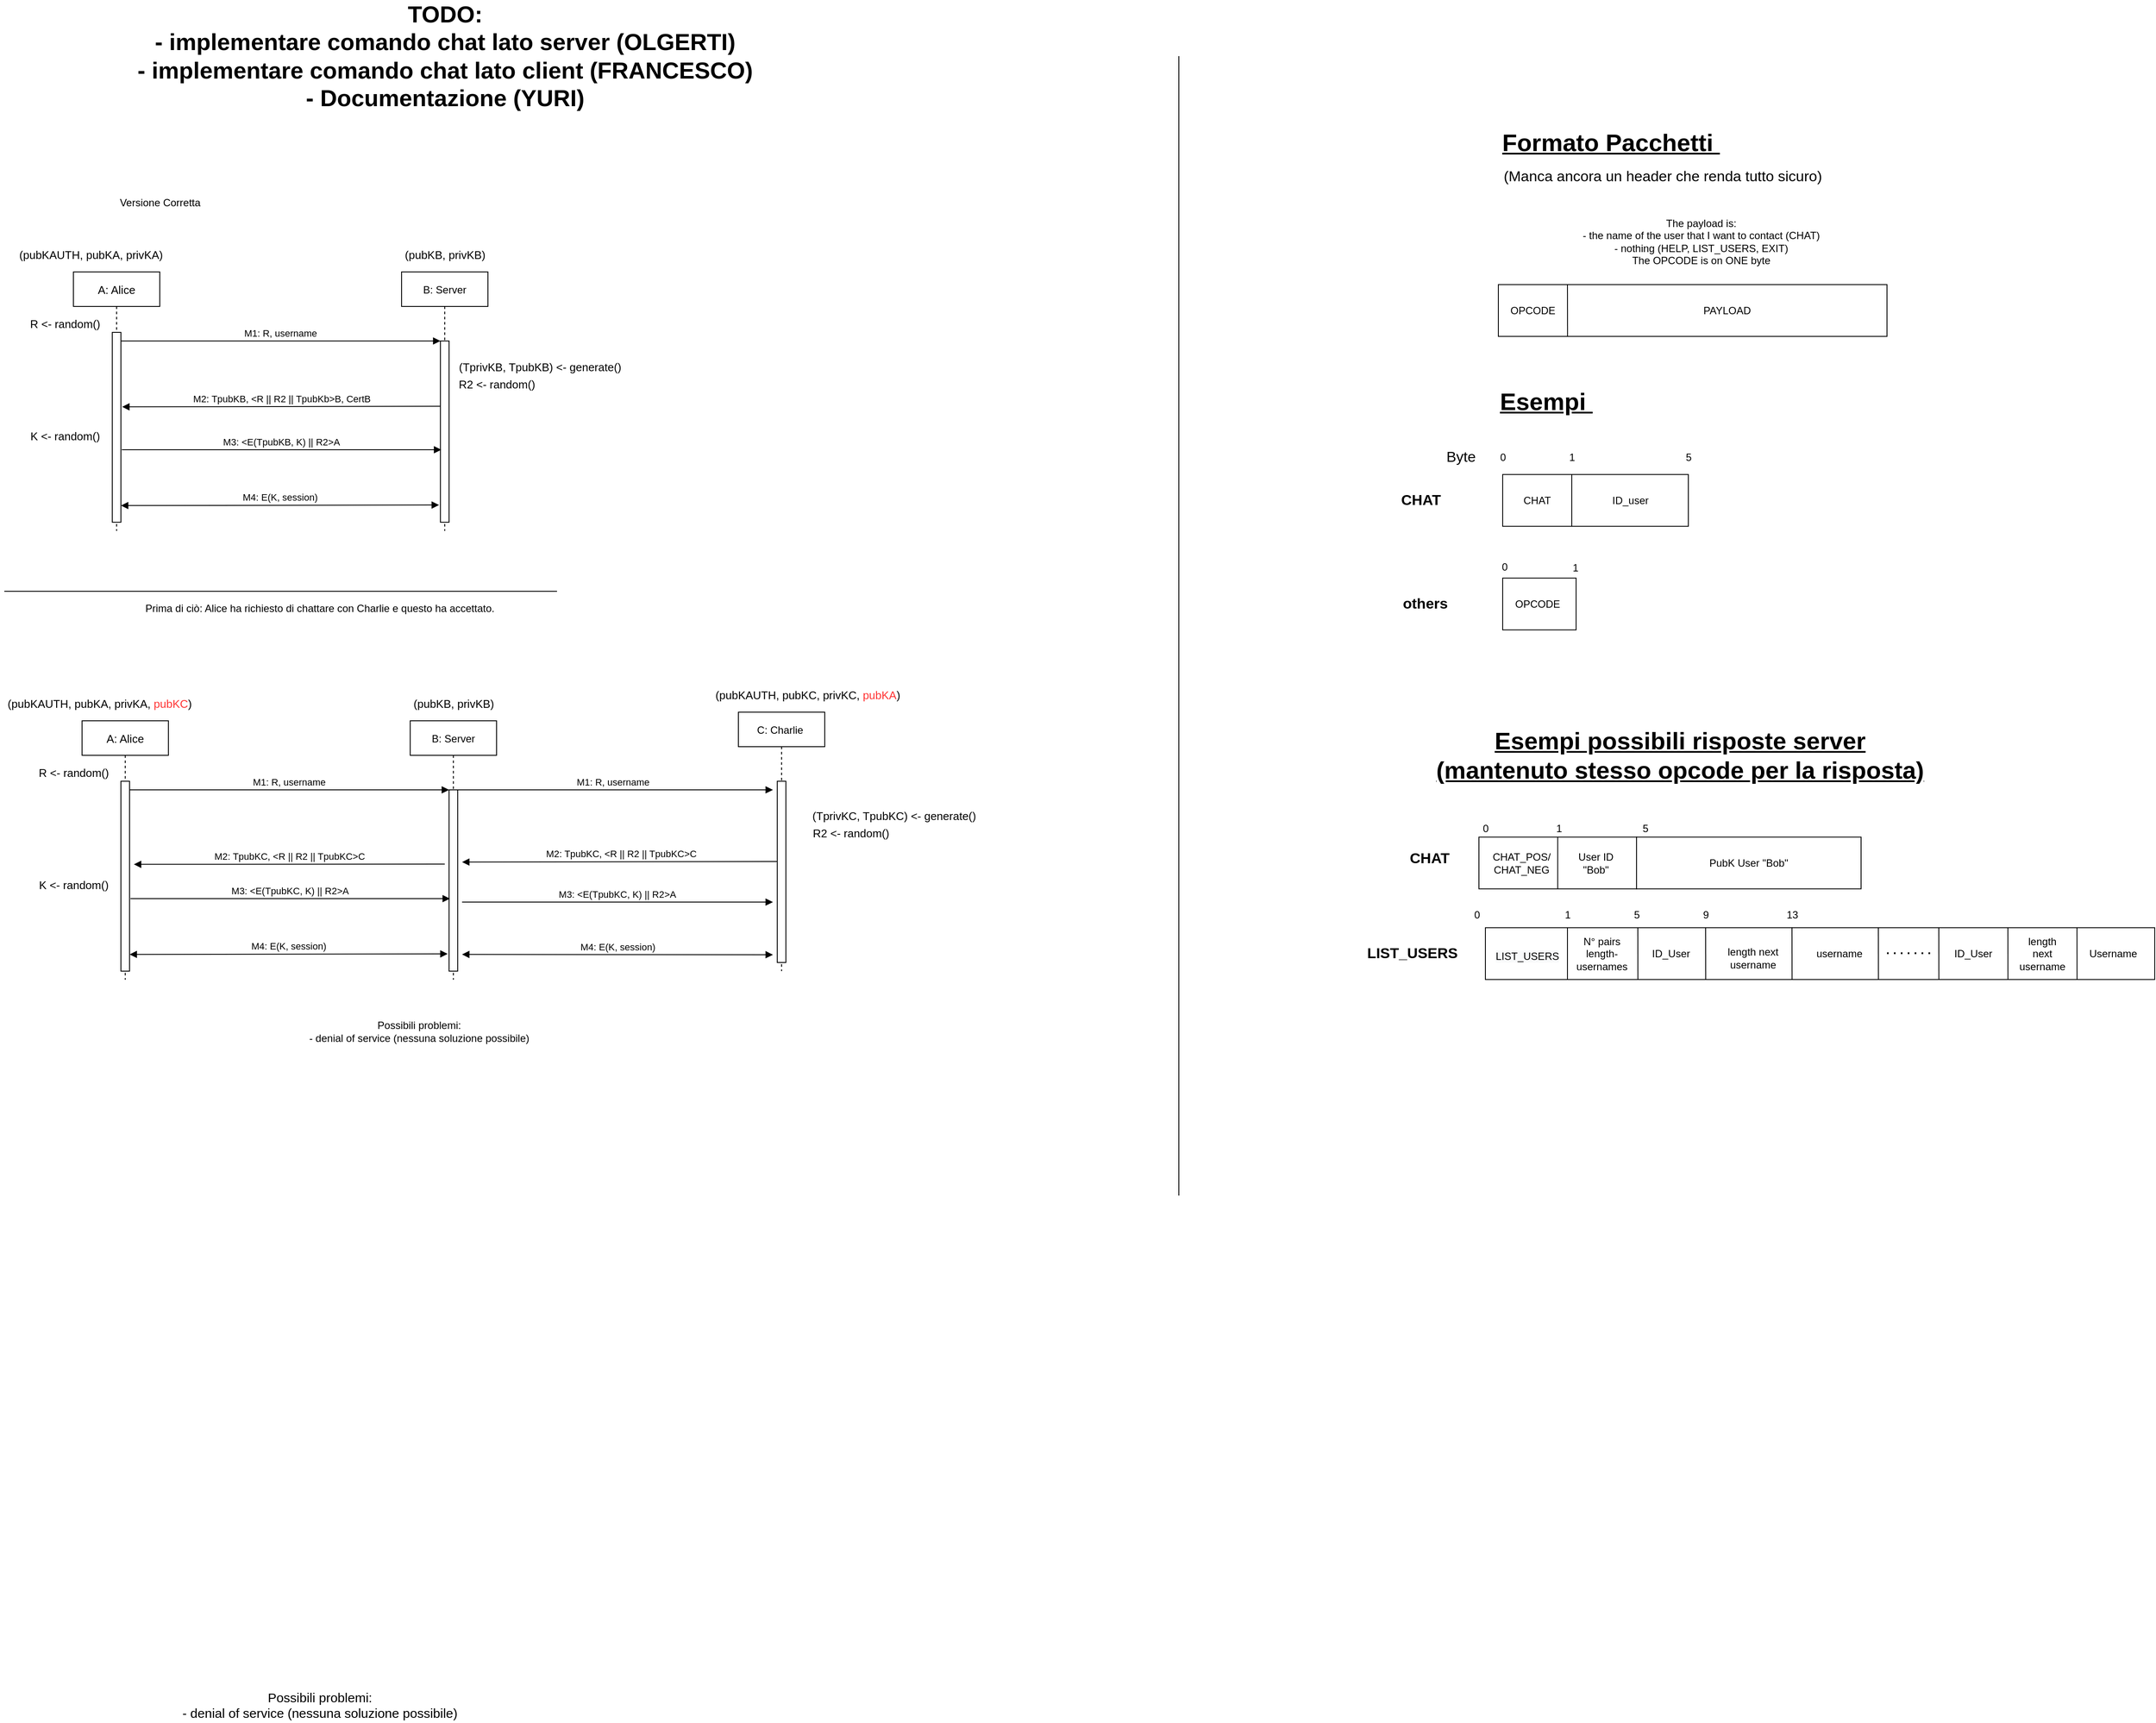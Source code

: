 <mxfile version="14.5.1" type="device" pages="2"><diagram id="kgpKYQtTHZ0yAKxKKP6v" name="Page-1"><mxGraphModel dx="782" dy="796" grid="1" gridSize="10" guides="1" tooltips="1" connect="1" arrows="1" fold="1" page="1" pageScale="1" pageWidth="850" pageHeight="1100" math="0" shadow="0"><root><mxCell id="0"/><mxCell id="1" parent="0"/><mxCell id="logFHR4Tq8mK9j3clw_R-1" value="A: Alice" style="shape=umlLifeline;perimeter=lifelinePerimeter;container=1;collapsible=0;recursiveResize=0;rounded=0;shadow=0;strokeWidth=1;fontSize=13;" parent="1" vertex="1"><mxGeometry x="110" y="350" width="100" height="300" as="geometry"/></mxCell><mxCell id="logFHR4Tq8mK9j3clw_R-2" value="" style="points=[];perimeter=orthogonalPerimeter;rounded=0;shadow=0;strokeWidth=1;" parent="logFHR4Tq8mK9j3clw_R-1" vertex="1"><mxGeometry x="45" y="70" width="10" height="220" as="geometry"/></mxCell><mxCell id="logFHR4Tq8mK9j3clw_R-3" value="B: Server" style="shape=umlLifeline;perimeter=lifelinePerimeter;container=1;collapsible=0;recursiveResize=0;rounded=0;shadow=0;strokeWidth=1;" parent="1" vertex="1"><mxGeometry x="490" y="350" width="100" height="300" as="geometry"/></mxCell><mxCell id="logFHR4Tq8mK9j3clw_R-4" value="" style="points=[];perimeter=orthogonalPerimeter;rounded=0;shadow=0;strokeWidth=1;" parent="logFHR4Tq8mK9j3clw_R-3" vertex="1"><mxGeometry x="45" y="80" width="10" height="210" as="geometry"/></mxCell><mxCell id="logFHR4Tq8mK9j3clw_R-5" value="M1: R, username" style="verticalAlign=bottom;endArrow=block;entryX=0;entryY=0;shadow=0;strokeWidth=1;" parent="1" source="logFHR4Tq8mK9j3clw_R-2" target="logFHR4Tq8mK9j3clw_R-4" edge="1"><mxGeometry relative="1" as="geometry"><mxPoint x="265" y="430" as="sourcePoint"/></mxGeometry></mxCell><mxCell id="logFHR4Tq8mK9j3clw_R-6" value="M2: TpubKB, &amp;lt;R || R2 || TpubKb&amp;gt;B, CertB" style="html=1;verticalAlign=bottom;endArrow=block;entryX=1.144;entryY=0.224;entryDx=0;entryDy=0;entryPerimeter=0;exitX=-0.022;exitY=0.184;exitDx=0;exitDy=0;exitPerimeter=0;" parent="1" edge="1"><mxGeometry width="80" relative="1" as="geometry"><mxPoint x="534.78" y="505.64" as="sourcePoint"/><mxPoint x="166.44" y="506.28" as="targetPoint"/></mxGeometry></mxCell><mxCell id="logFHR4Tq8mK9j3clw_R-7" value="(pubKAUTH, pubKA, privKA)" style="text;html=1;align=center;verticalAlign=middle;resizable=0;points=[];autosize=1;fontSize=13;" parent="1" vertex="1"><mxGeometry x="40" y="320" width="180" height="20" as="geometry"/></mxCell><mxCell id="logFHR4Tq8mK9j3clw_R-8" value="(pubKB, privKB)" style="text;html=1;align=center;verticalAlign=middle;resizable=0;points=[];autosize=1;fontSize=13;" parent="1" vertex="1"><mxGeometry x="485" y="320" width="110" height="20" as="geometry"/></mxCell><mxCell id="logFHR4Tq8mK9j3clw_R-9" value="M3: &lt;E(TpubKB, K) || R2&gt;A" style="verticalAlign=bottom;endArrow=block;entryX=0;entryY=0;shadow=0;strokeWidth=1;" parent="1" edge="1"><mxGeometry relative="1" as="geometry"><mxPoint x="166" y="556.0" as="sourcePoint"/><mxPoint x="536" y="556.0" as="targetPoint"/></mxGeometry></mxCell><mxCell id="logFHR4Tq8mK9j3clw_R-10" value="M4: E(K, session)" style="html=1;verticalAlign=bottom;endArrow=block;entryX=1.144;entryY=0.224;entryDx=0;entryDy=0;entryPerimeter=0;exitX=-0.022;exitY=0.184;exitDx=0;exitDy=0;exitPerimeter=0;startArrow=block;startFill=1;" parent="1" edge="1"><mxGeometry width="80" relative="1" as="geometry"><mxPoint x="533.34" y="620.0" as="sourcePoint"/><mxPoint x="165" y="620.64" as="targetPoint"/></mxGeometry></mxCell><mxCell id="logFHR4Tq8mK9j3clw_R-11" value="R &amp;lt;- random()" style="text;html=1;align=center;verticalAlign=middle;resizable=0;points=[];autosize=1;fontSize=13;" parent="1" vertex="1"><mxGeometry x="50" y="400" width="100" height="20" as="geometry"/></mxCell><mxCell id="logFHR4Tq8mK9j3clw_R-12" value="R2 &amp;lt;- random()" style="text;html=1;align=center;verticalAlign=middle;resizable=0;points=[];autosize=1;fontSize=13;" parent="1" vertex="1"><mxGeometry x="550" y="470" width="100" height="20" as="geometry"/></mxCell><mxCell id="logFHR4Tq8mK9j3clw_R-13" value="K &amp;lt;- random()" style="text;html=1;align=center;verticalAlign=middle;resizable=0;points=[];autosize=1;fontSize=13;" parent="1" vertex="1"><mxGeometry x="50" y="530" width="100" height="20" as="geometry"/></mxCell><mxCell id="logFHR4Tq8mK9j3clw_R-15" value="(TprivKB, TpubKB) &amp;lt;- generate()" style="text;html=1;align=center;verticalAlign=middle;resizable=0;points=[];autosize=1;fontSize=13;" parent="1" vertex="1"><mxGeometry x="550" y="450" width="200" height="20" as="geometry"/></mxCell><mxCell id="logFHR4Tq8mK9j3clw_R-16" value="Versione Corretta" style="text;html=1;align=center;verticalAlign=middle;resizable=0;points=[];autosize=1;" parent="1" vertex="1"><mxGeometry x="155" y="260" width="110" height="20" as="geometry"/></mxCell><mxCell id="obQUkTwOszrsnYsp9mTK-1" value="A: Alice" style="shape=umlLifeline;perimeter=lifelinePerimeter;container=1;collapsible=0;recursiveResize=0;rounded=0;shadow=0;strokeWidth=1;fontSize=13;" parent="1" vertex="1"><mxGeometry x="120" y="870" width="100" height="300" as="geometry"/></mxCell><mxCell id="obQUkTwOszrsnYsp9mTK-2" value="" style="points=[];perimeter=orthogonalPerimeter;rounded=0;shadow=0;strokeWidth=1;" parent="obQUkTwOszrsnYsp9mTK-1" vertex="1"><mxGeometry x="45" y="70" width="10" height="220" as="geometry"/></mxCell><mxCell id="obQUkTwOszrsnYsp9mTK-3" value="B: Server" style="shape=umlLifeline;perimeter=lifelinePerimeter;container=1;collapsible=0;recursiveResize=0;rounded=0;shadow=0;strokeWidth=1;" parent="1" vertex="1"><mxGeometry x="500" y="870" width="100" height="300" as="geometry"/></mxCell><mxCell id="obQUkTwOszrsnYsp9mTK-4" value="" style="points=[];perimeter=orthogonalPerimeter;rounded=0;shadow=0;strokeWidth=1;" parent="obQUkTwOszrsnYsp9mTK-3" vertex="1"><mxGeometry x="45" y="80" width="10" height="210" as="geometry"/></mxCell><mxCell id="obQUkTwOszrsnYsp9mTK-5" value="M1: R, username" style="verticalAlign=bottom;endArrow=block;entryX=0;entryY=0;shadow=0;strokeWidth=1;" parent="1" source="obQUkTwOszrsnYsp9mTK-2" target="obQUkTwOszrsnYsp9mTK-4" edge="1"><mxGeometry relative="1" as="geometry"><mxPoint x="275" y="950" as="sourcePoint"/></mxGeometry></mxCell><mxCell id="obQUkTwOszrsnYsp9mTK-6" value="M2: TpubKC, &amp;lt;R || R2 || TpubKC&amp;gt;C" style="html=1;verticalAlign=bottom;endArrow=block;entryX=1.144;entryY=0.224;entryDx=0;entryDy=0;entryPerimeter=0;exitX=-0.022;exitY=0.184;exitDx=0;exitDy=0;exitPerimeter=0;" parent="1" edge="1"><mxGeometry width="80" relative="1" as="geometry"><mxPoint x="928.34" y="1033.0" as="sourcePoint"/><mxPoint x="560" y="1033.64" as="targetPoint"/></mxGeometry></mxCell><mxCell id="obQUkTwOszrsnYsp9mTK-7" value="(pubKAUTH, pubKA, privKA, &lt;font color=&quot;#ff3333&quot;&gt;pubKC&lt;/font&gt;)" style="text;html=1;align=center;verticalAlign=middle;resizable=0;points=[];autosize=1;fontSize=13;" parent="1" vertex="1"><mxGeometry x="25" y="840" width="230" height="20" as="geometry"/></mxCell><mxCell id="obQUkTwOszrsnYsp9mTK-8" value="(pubKB, privKB)" style="text;html=1;align=center;verticalAlign=middle;resizable=0;points=[];autosize=1;fontSize=13;" parent="1" vertex="1"><mxGeometry x="495" y="840" width="110" height="20" as="geometry"/></mxCell><mxCell id="obQUkTwOszrsnYsp9mTK-9" value="M3: &lt;E(TpubKC, K) || R2&gt;A" style="verticalAlign=bottom;endArrow=block;entryX=0;entryY=0;shadow=0;strokeWidth=1;" parent="1" edge="1"><mxGeometry relative="1" as="geometry"><mxPoint x="176" y="1076.0" as="sourcePoint"/><mxPoint x="546" y="1076.0" as="targetPoint"/></mxGeometry></mxCell><mxCell id="obQUkTwOszrsnYsp9mTK-10" value="M4: E(K, session)" style="html=1;verticalAlign=bottom;endArrow=block;entryX=1.144;entryY=0.224;entryDx=0;entryDy=0;entryPerimeter=0;exitX=-0.022;exitY=0.184;exitDx=0;exitDy=0;exitPerimeter=0;startArrow=block;startFill=1;" parent="1" edge="1"><mxGeometry width="80" relative="1" as="geometry"><mxPoint x="543.34" y="1140" as="sourcePoint"/><mxPoint x="175" y="1140.64" as="targetPoint"/></mxGeometry></mxCell><mxCell id="obQUkTwOszrsnYsp9mTK-11" value="R &amp;lt;- random()" style="text;html=1;align=center;verticalAlign=middle;resizable=0;points=[];autosize=1;fontSize=13;" parent="1" vertex="1"><mxGeometry x="60" y="920" width="100" height="20" as="geometry"/></mxCell><mxCell id="obQUkTwOszrsnYsp9mTK-12" value="R2 &amp;lt;- random()" style="text;html=1;align=center;verticalAlign=middle;resizable=0;points=[];autosize=1;fontSize=13;" parent="1" vertex="1"><mxGeometry x="960" y="990" width="100" height="20" as="geometry"/></mxCell><mxCell id="obQUkTwOszrsnYsp9mTK-13" value="K &amp;lt;- random()" style="text;html=1;align=center;verticalAlign=middle;resizable=0;points=[];autosize=1;fontSize=13;" parent="1" vertex="1"><mxGeometry x="60" y="1050" width="100" height="20" as="geometry"/></mxCell><mxCell id="obQUkTwOszrsnYsp9mTK-14" value="(TprivKC, TpubKC) &amp;lt;- generate()" style="text;html=1;align=center;verticalAlign=middle;resizable=0;points=[];autosize=1;fontSize=13;" parent="1" vertex="1"><mxGeometry x="960" y="970" width="200" height="20" as="geometry"/></mxCell><mxCell id="obQUkTwOszrsnYsp9mTK-15" value="" style="endArrow=none;html=1;" parent="1" edge="1"><mxGeometry width="50" height="50" relative="1" as="geometry"><mxPoint x="30" y="720" as="sourcePoint"/><mxPoint x="670" y="720" as="targetPoint"/></mxGeometry></mxCell><mxCell id="obQUkTwOszrsnYsp9mTK-16" value="C: Charlie " style="shape=umlLifeline;perimeter=lifelinePerimeter;container=1;collapsible=0;recursiveResize=0;rounded=0;shadow=0;strokeWidth=1;" parent="1" vertex="1"><mxGeometry x="880" y="860" width="100" height="300" as="geometry"/></mxCell><mxCell id="obQUkTwOszrsnYsp9mTK-17" value="" style="points=[];perimeter=orthogonalPerimeter;rounded=0;shadow=0;strokeWidth=1;" parent="obQUkTwOszrsnYsp9mTK-16" vertex="1"><mxGeometry x="45" y="80" width="10" height="210" as="geometry"/></mxCell><mxCell id="obQUkTwOszrsnYsp9mTK-18" value="(pubKAUTH, pubKC, privKC, &lt;font color=&quot;#ff3333&quot;&gt;pubKA&lt;/font&gt;)" style="text;html=1;align=center;verticalAlign=middle;resizable=0;points=[];autosize=1;fontSize=13;" parent="1" vertex="1"><mxGeometry x="845" y="830" width="230" height="20" as="geometry"/></mxCell><mxCell id="obQUkTwOszrsnYsp9mTK-19" value="M1: R, username" style="verticalAlign=bottom;endArrow=block;entryX=0;entryY=0;shadow=0;strokeWidth=1;" parent="1" edge="1"><mxGeometry relative="1" as="geometry"><mxPoint x="550" y="950.0" as="sourcePoint"/><mxPoint x="920" y="950.0" as="targetPoint"/></mxGeometry></mxCell><mxCell id="obQUkTwOszrsnYsp9mTK-20" value="M2: TpubKC, &amp;lt;R || R2 || TpubKC&amp;gt;C" style="html=1;verticalAlign=bottom;endArrow=block;entryX=1.144;entryY=0.224;entryDx=0;entryDy=0;entryPerimeter=0;" parent="1" edge="1"><mxGeometry width="80" relative="1" as="geometry"><mxPoint x="540" y="1036" as="sourcePoint"/><mxPoint x="180.0" y="1036.28" as="targetPoint"/></mxGeometry></mxCell><mxCell id="obQUkTwOszrsnYsp9mTK-21" value="M3: &lt;E(TpubKC, K) || R2&gt;A" style="verticalAlign=bottom;endArrow=block;shadow=0;strokeWidth=1;" parent="1" edge="1"><mxGeometry relative="1" as="geometry"><mxPoint x="560" y="1080.0" as="sourcePoint"/><mxPoint x="920" y="1080" as="targetPoint"/></mxGeometry></mxCell><mxCell id="obQUkTwOszrsnYsp9mTK-22" value="M4: E(K, session)" style="html=1;verticalAlign=bottom;endArrow=block;entryX=1.144;entryY=0.224;entryDx=0;entryDy=0;entryPerimeter=0;startArrow=block;startFill=1;" parent="1" edge="1"><mxGeometry width="80" relative="1" as="geometry"><mxPoint x="920" y="1141" as="sourcePoint"/><mxPoint x="560" y="1140.64" as="targetPoint"/></mxGeometry></mxCell><mxCell id="obQUkTwOszrsnYsp9mTK-24" value="Possibili problemi:&lt;br&gt;- denial of service (nessuna soluzione possibile)" style="text;html=1;align=center;verticalAlign=middle;resizable=0;points=[];autosize=1;" parent="1" vertex="1"><mxGeometry x="375" y="1215" width="270" height="30" as="geometry"/></mxCell><mxCell id="gQfEe4sj8KArPx77qBUB-1" value="Prima di ciò: Alice ha richiesto di chattare con Charlie e questo ha accettato." style="text;html=1;align=center;verticalAlign=middle;resizable=0;points=[];autosize=1;" parent="1" vertex="1"><mxGeometry x="185" y="729.7" width="420" height="20" as="geometry"/></mxCell><mxCell id="-JZagWRmZClXhyNMdO4t-1" value="" style="rounded=0;whiteSpace=wrap;html=1;fontSize=17;verticalAlign=middle;" parent="1" vertex="1"><mxGeometry x="1745" y="1109.7" width="775" height="60" as="geometry"/></mxCell><mxCell id="-JZagWRmZClXhyNMdO4t-2" value="" style="rounded=0;whiteSpace=wrap;html=1;" parent="1" vertex="1"><mxGeometry x="1760" y="364.7" width="450" height="60" as="geometry"/></mxCell><mxCell id="-JZagWRmZClXhyNMdO4t-3" value="OPCODE" style="text;html=1;strokeColor=none;fillColor=none;align=center;verticalAlign=middle;whiteSpace=wrap;rounded=0;" parent="1" vertex="1"><mxGeometry x="1770" y="384.7" width="60" height="20" as="geometry"/></mxCell><mxCell id="-JZagWRmZClXhyNMdO4t-4" value="" style="endArrow=none;html=1;exitX=0.178;exitY=1.005;exitDx=0;exitDy=0;exitPerimeter=0;" parent="1" source="-JZagWRmZClXhyNMdO4t-2" edge="1"><mxGeometry width="50" height="50" relative="1" as="geometry"><mxPoint x="1910" y="454.7" as="sourcePoint"/><mxPoint x="1840.0" y="364.7" as="targetPoint"/></mxGeometry></mxCell><mxCell id="-JZagWRmZClXhyNMdO4t-5" value="PAYLOAD" style="text;html=1;strokeColor=none;fillColor=none;align=center;verticalAlign=middle;whiteSpace=wrap;rounded=0;" parent="1" vertex="1"><mxGeometry x="1880" y="384.7" width="290" height="20" as="geometry"/></mxCell><mxCell id="-JZagWRmZClXhyNMdO4t-6" value="The payload is:&lt;br&gt;- the name of the user that I want to contact (CHAT)&lt;br&gt;- nothing (HELP, LIST_USERS, EXIT)&lt;br&gt;The OPCODE is on ONE byte" style="text;html=1;strokeColor=none;fillColor=none;align=center;verticalAlign=middle;whiteSpace=wrap;rounded=0;" parent="1" vertex="1"><mxGeometry x="1810" y="294.7" width="370" height="40" as="geometry"/></mxCell><mxCell id="-JZagWRmZClXhyNMdO4t-7" value="" style="rounded=0;whiteSpace=wrap;html=1;" parent="1" vertex="1"><mxGeometry x="1765" y="584.7" width="215" height="60" as="geometry"/></mxCell><mxCell id="-JZagWRmZClXhyNMdO4t-8" value="" style="endArrow=none;html=1;" parent="1" edge="1"><mxGeometry width="50" height="50" relative="1" as="geometry"><mxPoint x="1845.0" y="644.7" as="sourcePoint"/><mxPoint x="1845.0" y="584.7" as="targetPoint"/></mxGeometry></mxCell><mxCell id="-JZagWRmZClXhyNMdO4t-9" value="CHAT" style="text;html=1;strokeColor=none;fillColor=none;align=center;verticalAlign=middle;whiteSpace=wrap;rounded=0;" parent="1" vertex="1"><mxGeometry x="1775" y="604.7" width="60" height="20" as="geometry"/></mxCell><mxCell id="-JZagWRmZClXhyNMdO4t-10" value="ID_user" style="text;html=1;strokeColor=none;fillColor=none;align=center;verticalAlign=middle;whiteSpace=wrap;rounded=0;" parent="1" vertex="1"><mxGeometry x="1882.5" y="604.7" width="60" height="20" as="geometry"/></mxCell><mxCell id="-JZagWRmZClXhyNMdO4t-11" value="0" style="text;html=1;align=center;verticalAlign=middle;resizable=0;points=[];autosize=1;" parent="1" vertex="1"><mxGeometry x="1755" y="554.7" width="20" height="20" as="geometry"/></mxCell><mxCell id="-JZagWRmZClXhyNMdO4t-12" value="1" style="text;html=1;align=center;verticalAlign=middle;resizable=0;points=[];autosize=1;" parent="1" vertex="1"><mxGeometry x="1835" y="554.7" width="20" height="20" as="geometry"/></mxCell><mxCell id="-JZagWRmZClXhyNMdO4t-13" value="5" style="text;html=1;align=center;verticalAlign=middle;resizable=0;points=[];autosize=1;" parent="1" vertex="1"><mxGeometry x="1970" y="554.7" width="20" height="20" as="geometry"/></mxCell><mxCell id="-JZagWRmZClXhyNMdO4t-14" value="&lt;font size=&quot;1&quot;&gt;&lt;b style=&quot;font-size: 28px&quot;&gt;&lt;u&gt;Formato Pacchetti&amp;nbsp;&lt;/u&gt;&lt;/b&gt;&lt;/font&gt;" style="text;html=1;align=center;verticalAlign=middle;resizable=0;points=[];autosize=1;" parent="1" vertex="1"><mxGeometry x="1755" y="184.7" width="270" height="30" as="geometry"/></mxCell><mxCell id="-JZagWRmZClXhyNMdO4t-15" value="&lt;font size=&quot;1&quot;&gt;&lt;b style=&quot;font-size: 28px&quot;&gt;&lt;u&gt;Esempi&amp;nbsp;&lt;/u&gt;&lt;/b&gt;&lt;/font&gt;" style="text;html=1;align=center;verticalAlign=middle;resizable=0;points=[];autosize=1;" parent="1" vertex="1"><mxGeometry x="1755" y="484.7" width="120" height="30" as="geometry"/></mxCell><mxCell id="-JZagWRmZClXhyNMdO4t-16" value="CHAT" style="text;html=1;align=center;verticalAlign=middle;resizable=0;points=[];autosize=1;fontStyle=1;fontSize=17;" parent="1" vertex="1"><mxGeometry x="1640" y="599.7" width="60" height="30" as="geometry"/></mxCell><mxCell id="-JZagWRmZClXhyNMdO4t-17" value="others" style="text;html=1;align=center;verticalAlign=middle;resizable=0;points=[];autosize=1;fontStyle=1;fontSize=17;" parent="1" vertex="1"><mxGeometry x="1640" y="719.7" width="70" height="30" as="geometry"/></mxCell><mxCell id="-JZagWRmZClXhyNMdO4t-18" value="" style="rounded=0;whiteSpace=wrap;html=1;" parent="1" vertex="1"><mxGeometry x="1765" y="704.7" width="85" height="60" as="geometry"/></mxCell><mxCell id="-JZagWRmZClXhyNMdO4t-19" value="OPCODE" style="text;html=1;strokeColor=none;fillColor=none;align=center;verticalAlign=middle;whiteSpace=wrap;rounded=0;" parent="1" vertex="1"><mxGeometry x="1738.75" y="724.7" width="132.5" height="20" as="geometry"/></mxCell><mxCell id="-JZagWRmZClXhyNMdO4t-20" value="0" style="text;html=1;align=center;verticalAlign=middle;resizable=0;points=[];autosize=1;" parent="1" vertex="1"><mxGeometry x="1757" y="681.7" width="20" height="20" as="geometry"/></mxCell><mxCell id="-JZagWRmZClXhyNMdO4t-21" value="1" style="text;html=1;align=center;verticalAlign=middle;resizable=0;points=[];autosize=1;" parent="1" vertex="1"><mxGeometry x="1839" y="682.7" width="20" height="20" as="geometry"/></mxCell><mxCell id="-JZagWRmZClXhyNMdO4t-22" value="(Manca ancora un header che renda tutto sicuro)" style="text;html=1;align=center;verticalAlign=middle;resizable=0;points=[];autosize=1;fontSize=17;" parent="1" vertex="1"><mxGeometry x="1760" y="224.7" width="380" height="30" as="geometry"/></mxCell><mxCell id="-JZagWRmZClXhyNMdO4t-23" value="&lt;font size=&quot;1&quot;&gt;&lt;b style=&quot;font-size: 28px&quot;&gt;&lt;u&gt;Esempi possibili risposte server&lt;br&gt;(mantenuto stesso opcode per la risposta)&lt;/u&gt;&lt;/b&gt;&lt;/font&gt;" style="text;html=1;align=center;verticalAlign=middle;resizable=0;points=[];autosize=1;" parent="1" vertex="1"><mxGeometry x="1680" y="884.7" width="580" height="50" as="geometry"/></mxCell><mxCell id="-JZagWRmZClXhyNMdO4t-24" value="CHAT" style="text;html=1;align=center;verticalAlign=middle;resizable=0;points=[];autosize=1;fontStyle=1;fontSize=17;" parent="1" vertex="1"><mxGeometry x="1650" y="1014.7" width="60" height="30" as="geometry"/></mxCell><mxCell id="-JZagWRmZClXhyNMdO4t-25" value="" style="rounded=0;whiteSpace=wrap;html=1;" parent="1" vertex="1"><mxGeometry x="1737.5" y="1004.7" width="182.5" height="60" as="geometry"/></mxCell><mxCell id="-JZagWRmZClXhyNMdO4t-26" value="CHAT_POS/&lt;br&gt;CHAT_NEG" style="text;html=1;strokeColor=none;fillColor=none;align=center;verticalAlign=middle;whiteSpace=wrap;rounded=0;" parent="1" vertex="1"><mxGeometry x="1757" y="1024.7" width="60" height="20" as="geometry"/></mxCell><mxCell id="-JZagWRmZClXhyNMdO4t-27" value="0" style="text;html=1;align=center;verticalAlign=middle;resizable=0;points=[];autosize=1;" parent="1" vertex="1"><mxGeometry x="1735" y="984.7" width="20" height="20" as="geometry"/></mxCell><mxCell id="-JZagWRmZClXhyNMdO4t-28" value="1" style="text;html=1;align=center;verticalAlign=middle;resizable=0;points=[];autosize=1;" parent="1" vertex="1"><mxGeometry x="1820" y="984.7" width="20" height="20" as="geometry"/></mxCell><mxCell id="-JZagWRmZClXhyNMdO4t-29" value="5" style="text;html=1;align=center;verticalAlign=middle;resizable=0;points=[];autosize=1;" parent="1" vertex="1"><mxGeometry x="1920" y="984.7" width="20" height="20" as="geometry"/></mxCell><mxCell id="-JZagWRmZClXhyNMdO4t-30" value="&amp;nbsp;Byte" style="text;html=1;align=center;verticalAlign=middle;resizable=0;points=[];autosize=1;fontSize=17;" parent="1" vertex="1"><mxGeometry x="1688.75" y="549.7" width="50" height="30" as="geometry"/></mxCell><mxCell id="-JZagWRmZClXhyNMdO4t-31" value="" style="endArrow=none;html=1;fontSize=17;entryX=0.5;entryY=0;entryDx=0;entryDy=0;exitX=0.5;exitY=1;exitDx=0;exitDy=0;" parent="1" source="-JZagWRmZClXhyNMdO4t-25" target="-JZagWRmZClXhyNMdO4t-25" edge="1"><mxGeometry width="50" height="50" relative="1" as="geometry"><mxPoint x="1805" y="1064.7" as="sourcePoint"/><mxPoint x="1855" y="1014.7" as="targetPoint"/></mxGeometry></mxCell><mxCell id="-JZagWRmZClXhyNMdO4t-33" value="LIST_USERS" style="text;html=1;align=center;verticalAlign=middle;resizable=0;points=[];autosize=1;fontStyle=1;fontSize=17;" parent="1" vertex="1"><mxGeometry x="1600" y="1124.7" width="120" height="30" as="geometry"/></mxCell><mxCell id="-JZagWRmZClXhyNMdO4t-34" value="&lt;span style=&quot;color: rgb(0, 0, 0); font-family: helvetica; font-size: 12px; font-style: normal; font-weight: 400; letter-spacing: normal; text-align: center; text-indent: 0px; text-transform: none; word-spacing: 0px; background-color: rgb(248, 249, 250); display: inline; float: none;&quot;&gt;LIST_USERS&lt;/span&gt;" style="text;whiteSpace=wrap;html=1;fontSize=17;" parent="1" vertex="1"><mxGeometry x="1755" y="1124.7" width="85" height="40" as="geometry"/></mxCell><mxCell id="-JZagWRmZClXhyNMdO4t-35" value="0" style="text;html=1;align=center;verticalAlign=middle;resizable=0;points=[];autosize=1;" parent="1" vertex="1"><mxGeometry x="1725" y="1084.7" width="20" height="20" as="geometry"/></mxCell><mxCell id="-JZagWRmZClXhyNMdO4t-36" value="1" style="text;html=1;align=center;verticalAlign=middle;resizable=0;points=[];autosize=1;" parent="1" vertex="1"><mxGeometry x="1830" y="1084.7" width="20" height="20" as="geometry"/></mxCell><mxCell id="-JZagWRmZClXhyNMdO4t-37" value="" style="endArrow=none;html=1;fontSize=17;entryX=0.5;entryY=0;entryDx=0;entryDy=0;exitX=0.5;exitY=1;exitDx=0;exitDy=0;" parent="1" edge="1"><mxGeometry width="50" height="50" relative="1" as="geometry"><mxPoint x="1840.0" y="1169.7" as="sourcePoint"/><mxPoint x="1840.0" y="1109.7" as="targetPoint"/></mxGeometry></mxCell><mxCell id="-JZagWRmZClXhyNMdO4t-38" value="N° pairs length-usernames" style="text;html=1;strokeColor=none;fillColor=none;align=center;verticalAlign=middle;whiteSpace=wrap;rounded=0;" parent="1" vertex="1"><mxGeometry x="1850" y="1129.7" width="60" height="20" as="geometry"/></mxCell><mxCell id="-JZagWRmZClXhyNMdO4t-39" value="" style="endArrow=none;html=1;exitX=0.178;exitY=1.005;exitDx=0;exitDy=0;exitPerimeter=0;" parent="1" edge="1"><mxGeometry width="50" height="50" relative="1" as="geometry"><mxPoint x="1921.6" y="1170.0" as="sourcePoint"/><mxPoint x="1921.5" y="1109.7" as="targetPoint"/></mxGeometry></mxCell><mxCell id="-JZagWRmZClXhyNMdO4t-40" value="5" style="text;html=1;align=center;verticalAlign=middle;resizable=0;points=[];autosize=1;" parent="1" vertex="1"><mxGeometry x="1910" y="1084.7" width="20" height="20" as="geometry"/></mxCell><mxCell id="-JZagWRmZClXhyNMdO4t-41" value="ID_User" style="text;html=1;strokeColor=none;fillColor=none;align=center;verticalAlign=middle;whiteSpace=wrap;rounded=0;" parent="1" vertex="1"><mxGeometry x="1930" y="1129.7" width="60" height="20" as="geometry"/></mxCell><mxCell id="-JZagWRmZClXhyNMdO4t-42" value="" style="endArrow=none;html=1;exitX=0.178;exitY=1.005;exitDx=0;exitDy=0;exitPerimeter=0;" parent="1" edge="1"><mxGeometry width="50" height="50" relative="1" as="geometry"><mxPoint x="2000.1" y="1170.0" as="sourcePoint"/><mxPoint x="2000.0" y="1109.7" as="targetPoint"/></mxGeometry></mxCell><mxCell id="-JZagWRmZClXhyNMdO4t-43" value="9" style="text;html=1;align=center;verticalAlign=middle;resizable=0;points=[];autosize=1;" parent="1" vertex="1"><mxGeometry x="1990" y="1084.7" width="20" height="20" as="geometry"/></mxCell><mxCell id="-JZagWRmZClXhyNMdO4t-44" value="length next username" style="text;html=1;strokeColor=none;fillColor=none;align=center;verticalAlign=middle;whiteSpace=wrap;rounded=0;" parent="1" vertex="1"><mxGeometry x="2010" y="1134.7" width="90" height="20" as="geometry"/></mxCell><mxCell id="-JZagWRmZClXhyNMdO4t-45" value="" style="endArrow=none;html=1;exitX=0.178;exitY=1.005;exitDx=0;exitDy=0;exitPerimeter=0;" parent="1" edge="1"><mxGeometry width="50" height="50" relative="1" as="geometry"><mxPoint x="2100.1" y="1169.7" as="sourcePoint"/><mxPoint x="2100" y="1109.4" as="targetPoint"/></mxGeometry></mxCell><mxCell id="-JZagWRmZClXhyNMdO4t-46" value="" style="endArrow=none;dashed=1;html=1;dashPattern=1 3;strokeWidth=2;fontSize=17;" parent="1" edge="1"><mxGeometry width="50" height="50" relative="1" as="geometry"><mxPoint x="2210" y="1139.2" as="sourcePoint"/><mxPoint x="2260" y="1139.2" as="targetPoint"/></mxGeometry></mxCell><mxCell id="-JZagWRmZClXhyNMdO4t-47" value="length next username" style="text;html=1;strokeColor=none;fillColor=none;align=center;verticalAlign=middle;whiteSpace=wrap;rounded=0;" parent="1" vertex="1"><mxGeometry x="2360" y="1129.7" width="60" height="20" as="geometry"/></mxCell><mxCell id="-JZagWRmZClXhyNMdO4t-48" value="Username" style="text;html=1;strokeColor=none;fillColor=none;align=center;verticalAlign=middle;whiteSpace=wrap;rounded=0;" parent="1" vertex="1"><mxGeometry x="2427" y="1129.7" width="90" height="20" as="geometry"/></mxCell><mxCell id="-JZagWRmZClXhyNMdO4t-49" value="" style="endArrow=none;html=1;exitX=0.178;exitY=1.005;exitDx=0;exitDy=0;exitPerimeter=0;" parent="1" edge="1"><mxGeometry width="50" height="50" relative="1" as="geometry"><mxPoint x="2430.1" y="1170.0" as="sourcePoint"/><mxPoint x="2430" y="1109.7" as="targetPoint"/></mxGeometry></mxCell><mxCell id="-JZagWRmZClXhyNMdO4t-50" value="" style="endArrow=none;html=1;exitX=0.178;exitY=1.005;exitDx=0;exitDy=0;exitPerimeter=0;" parent="1" edge="1"><mxGeometry width="50" height="50" relative="1" as="geometry"><mxPoint x="2350.1" y="1170.0" as="sourcePoint"/><mxPoint x="2350" y="1109.7" as="targetPoint"/></mxGeometry></mxCell><mxCell id="-JZagWRmZClXhyNMdO4t-51" style="edgeStyle=orthogonalEdgeStyle;rounded=0;orthogonalLoop=1;jettySize=auto;html=1;exitX=0.5;exitY=1;exitDx=0;exitDy=0;" parent="1" source="-JZagWRmZClXhyNMdO4t-10" target="-JZagWRmZClXhyNMdO4t-10" edge="1"><mxGeometry relative="1" as="geometry"/></mxCell><mxCell id="-JZagWRmZClXhyNMdO4t-52" value="13" style="text;html=1;align=center;verticalAlign=middle;resizable=0;points=[];autosize=1;" parent="1" vertex="1"><mxGeometry x="2085" y="1084.7" width="30" height="20" as="geometry"/></mxCell><mxCell id="-JZagWRmZClXhyNMdO4t-53" value="" style="endArrow=none;html=1;exitX=0.178;exitY=1.005;exitDx=0;exitDy=0;exitPerimeter=0;" parent="1" edge="1"><mxGeometry width="50" height="50" relative="1" as="geometry"><mxPoint x="2200.1" y="1170.0" as="sourcePoint"/><mxPoint x="2200" y="1109.7" as="targetPoint"/></mxGeometry></mxCell><mxCell id="-JZagWRmZClXhyNMdO4t-54" value="username" style="text;html=1;strokeColor=none;fillColor=none;align=center;verticalAlign=middle;whiteSpace=wrap;rounded=0;" parent="1" vertex="1"><mxGeometry x="2110" y="1129.7" width="90" height="20" as="geometry"/></mxCell><mxCell id="-JZagWRmZClXhyNMdO4t-55" value="ID_User" style="text;html=1;strokeColor=none;fillColor=none;align=center;verticalAlign=middle;whiteSpace=wrap;rounded=0;" parent="1" vertex="1"><mxGeometry x="2280" y="1129.7" width="60" height="20" as="geometry"/></mxCell><mxCell id="-JZagWRmZClXhyNMdO4t-56" value="" style="endArrow=none;html=1;exitX=0.178;exitY=1.005;exitDx=0;exitDy=0;exitPerimeter=0;" parent="1" edge="1"><mxGeometry width="50" height="50" relative="1" as="geometry"><mxPoint x="2270.1" y="1170.0" as="sourcePoint"/><mxPoint x="2270" y="1109.7" as="targetPoint"/></mxGeometry></mxCell><mxCell id="-JZagWRmZClXhyNMdO4t-57" value="" style="endArrow=none;html=1;" parent="1" edge="1"><mxGeometry width="50" height="50" relative="1" as="geometry"><mxPoint x="1390" y="1420" as="sourcePoint"/><mxPoint x="1390" y="100" as="targetPoint"/></mxGeometry></mxCell><mxCell id="-JZagWRmZClXhyNMdO4t-58" value="&lt;b&gt;&lt;font style=&quot;font-size: 27px&quot;&gt;TODO:&lt;br&gt;- implementare comando chat lato server (OLGERTI)&lt;br&gt;- implementare comando chat lato client (FRANCESCO)&lt;br&gt;- Documentazione (YURI)&lt;br&gt;&lt;/font&gt;&lt;/b&gt;" style="text;html=1;align=center;verticalAlign=middle;resizable=0;points=[];autosize=1;" parent="1" vertex="1"><mxGeometry x="175" y="60" width="730" height="80" as="geometry"/></mxCell><mxCell id="Zk0upmqrJjTEcETQlhIV-1" value="PubK User &quot;Bob&quot;" style="whiteSpace=wrap;html=1;" parent="1" vertex="1"><mxGeometry x="1920" y="1004.7" width="260" height="60" as="geometry"/></mxCell><mxCell id="-JZagWRmZClXhyNMdO4t-32" value="User ID &quot;Bob&quot;" style="text;html=1;strokeColor=none;fillColor=none;align=center;verticalAlign=middle;whiteSpace=wrap;rounded=0;" parent="1" vertex="1"><mxGeometry x="1842.5" y="1024.7" width="60" height="20" as="geometry"/></mxCell><mxCell id="xE3CEE9OsGHIf3OjW76y-21" value="Possibili problemi:&lt;br style=&quot;font-size: 15px;&quot;&gt;- denial of service (nessuna soluzione possibile)" style="text;html=1;align=center;verticalAlign=middle;resizable=0;points=[];autosize=1;fontSize=15;" parent="1" vertex="1"><mxGeometry x="230" y="1990" width="330" height="40" as="geometry"/></mxCell></root></mxGraphModel></diagram><diagram id="0B5CIHqz58B9rnjY_MUO" name="Pagina-2"><mxGraphModel dx="1022" dy="-373" grid="1" gridSize="10" guides="1" tooltips="1" connect="1" arrows="1" fold="1" page="1" pageScale="1" pageWidth="827" pageHeight="1169" math="0" shadow="0"><root><mxCell id="eI5sbOS9EnGDKsPfcqhK-0"/><mxCell id="eI5sbOS9EnGDKsPfcqhK-1" parent="eI5sbOS9EnGDKsPfcqhK-0"/><mxCell id="eI5sbOS9EnGDKsPfcqhK-2" value="C: Client" style="shape=umlLifeline;perimeter=lifelinePerimeter;container=1;collapsible=0;recursiveResize=0;rounded=0;shadow=0;strokeWidth=1;fontSize=15;" parent="eI5sbOS9EnGDKsPfcqhK-1" vertex="1"><mxGeometry x="352.5" y="1550" width="100" height="300" as="geometry"/></mxCell><mxCell id="eI5sbOS9EnGDKsPfcqhK-3" value="" style="points=[];perimeter=orthogonalPerimeter;rounded=0;shadow=0;strokeWidth=1;" parent="eI5sbOS9EnGDKsPfcqhK-2" vertex="1"><mxGeometry x="45" y="70" width="10" height="220" as="geometry"/></mxCell><mxCell id="eI5sbOS9EnGDKsPfcqhK-4" value="S: Server" style="shape=umlLifeline;perimeter=lifelinePerimeter;container=1;collapsible=0;recursiveResize=0;rounded=0;shadow=0;strokeWidth=1;fontSize=15;" parent="eI5sbOS9EnGDKsPfcqhK-1" vertex="1"><mxGeometry x="770" y="1550" width="100" height="300" as="geometry"/></mxCell><mxCell id="eI5sbOS9EnGDKsPfcqhK-5" value="" style="points=[];perimeter=orthogonalPerimeter;rounded=0;shadow=0;strokeWidth=1;" parent="eI5sbOS9EnGDKsPfcqhK-4" vertex="1"><mxGeometry x="45" y="80" width="10" height="210" as="geometry"/></mxCell><mxCell id="eI5sbOS9EnGDKsPfcqhK-6" value="M1: R1, username" style="verticalAlign=bottom;endArrow=block;entryX=0;entryY=0;shadow=0;strokeWidth=1;fontSize=14;" parent="eI5sbOS9EnGDKsPfcqhK-1" source="eI5sbOS9EnGDKsPfcqhK-3" target="eI5sbOS9EnGDKsPfcqhK-5" edge="1"><mxGeometry relative="1" as="geometry"><mxPoint x="507.5" y="1630" as="sourcePoint"/></mxGeometry></mxCell><mxCell id="eI5sbOS9EnGDKsPfcqhK-7" value="M2: DHpubKey_S, R2, &amp;lt;R1|| R2 || DHpubKey_S&amp;gt;S, CertS" style="html=1;verticalAlign=bottom;endArrow=block;entryX=1.144;entryY=0.224;entryDx=0;entryDy=0;entryPerimeter=0;fontSize=14;" parent="eI5sbOS9EnGDKsPfcqhK-1" source="eI5sbOS9EnGDKsPfcqhK-5" edge="1"><mxGeometry width="80" relative="1" as="geometry"><mxPoint x="777.28" y="1705.64" as="sourcePoint"/><mxPoint x="408.94" y="1706.28" as="targetPoint"/></mxGeometry></mxCell><mxCell id="eI5sbOS9EnGDKsPfcqhK-8" value="(pubKCA, privKA)" style="text;html=1;align=center;verticalAlign=middle;resizable=0;points=[];autosize=1;fontSize=15;" parent="eI5sbOS9EnGDKsPfcqhK-1" vertex="1"><mxGeometry x="307.5" y="1520" width="130" height="20" as="geometry"/></mxCell><mxCell id="eI5sbOS9EnGDKsPfcqhK-9" value="(pubKA, privKS, certS)" style="text;html=1;align=center;verticalAlign=middle;resizable=0;points=[];autosize=1;fontSize=15;" parent="eI5sbOS9EnGDKsPfcqhK-1" vertex="1"><mxGeometry x="735" y="1520" width="170" height="20" as="geometry"/></mxCell><mxCell id="eI5sbOS9EnGDKsPfcqhK-10" value="M3: DHpubKey_C, &lt;DHpubKey_C|| R2&gt;C" style="verticalAlign=bottom;endArrow=block;entryX=0;entryY=0.6;shadow=0;strokeWidth=1;entryDx=0;entryDy=0;entryPerimeter=0;fontSize=14;" parent="eI5sbOS9EnGDKsPfcqhK-1" target="eI5sbOS9EnGDKsPfcqhK-5" edge="1"><mxGeometry relative="1" as="geometry"><mxPoint x="408.5" y="1756.0" as="sourcePoint"/><mxPoint x="778.5" y="1756.0" as="targetPoint"/></mxGeometry></mxCell><mxCell id="eI5sbOS9EnGDKsPfcqhK-11" value="M4: E(K, session)" style="html=1;verticalAlign=bottom;endArrow=block;entryX=1.144;entryY=0.224;entryDx=0;entryDy=0;entryPerimeter=0;startArrow=block;startFill=1;exitX=0.083;exitY=0.913;exitDx=0;exitDy=0;exitPerimeter=0;fontSize=14;" parent="eI5sbOS9EnGDKsPfcqhK-1" source="eI5sbOS9EnGDKsPfcqhK-5" edge="1"><mxGeometry width="80" relative="1" as="geometry"><mxPoint x="775.84" y="1820" as="sourcePoint"/><mxPoint x="407.5" y="1820.64" as="targetPoint"/></mxGeometry></mxCell><mxCell id="eI5sbOS9EnGDKsPfcqhK-12" value="R1 &amp;lt;- random()" style="text;html=1;align=center;verticalAlign=middle;resizable=0;points=[];autosize=1;fontSize=15;" parent="eI5sbOS9EnGDKsPfcqhK-1" vertex="1"><mxGeometry x="275" y="1615" width="120" height="20" as="geometry"/></mxCell><mxCell id="eI5sbOS9EnGDKsPfcqhK-13" value="R2 &amp;lt;- random()" style="text;html=1;align=center;verticalAlign=middle;resizable=0;points=[];autosize=1;fontSize=15;" parent="eI5sbOS9EnGDKsPfcqhK-1" vertex="1"><mxGeometry x="830" y="1680" width="120" height="20" as="geometry"/></mxCell><mxCell id="eI5sbOS9EnGDKsPfcqhK-14" value="(&lt;font style=&quot;font-size: 15px&quot; color=&quot;#007fff&quot;&gt;&lt;b&gt;DHpubKey_S, DHprivKey_C&lt;/b&gt;&lt;/font&gt;) &amp;lt;- generate()" style="text;html=1;align=center;verticalAlign=middle;resizable=0;points=[];autosize=1;fontSize=15;" parent="eI5sbOS9EnGDKsPfcqhK-1" vertex="1"><mxGeometry x="827" y="1650" width="320" height="20" as="geometry"/></mxCell><mxCell id="eI5sbOS9EnGDKsPfcqhK-15" value="(&lt;font style=&quot;font-size: 15px&quot; color=&quot;#007fff&quot;&gt;&lt;b&gt;DHpubKey_C, DHprivKey_C&lt;/b&gt;&lt;/font&gt;) &amp;lt;- generate()" style="text;html=1;align=center;verticalAlign=middle;resizable=0;points=[];autosize=1;fontSize=15;" parent="eI5sbOS9EnGDKsPfcqhK-1" vertex="1"><mxGeometry x="80" y="1720" width="320" height="20" as="geometry"/></mxCell><mxCell id="eI5sbOS9EnGDKsPfcqhK-16" value="(master_K) &amp;lt;- derive(&lt;b style=&quot;color: rgb(0 , 127 , 255)&quot;&gt;DHpubKey_S, DHprivKey_C&lt;/b&gt;)" style="text;html=1;align=center;verticalAlign=middle;resizable=0;points=[];autosize=1;fontSize=15;" parent="eI5sbOS9EnGDKsPfcqhK-1" vertex="1"><mxGeometry x="40" y="1765" width="360" height="20" as="geometry"/></mxCell><mxCell id="eI5sbOS9EnGDKsPfcqhK-17" value="K=DIGEST(master_K)" style="text;html=1;align=center;verticalAlign=middle;resizable=0;points=[];autosize=1;fontSize=15;" parent="eI5sbOS9EnGDKsPfcqhK-1" vertex="1"><mxGeometry x="228.75" y="1805" width="160" height="20" as="geometry"/></mxCell><mxCell id="eI5sbOS9EnGDKsPfcqhK-18" value="K=DIGEST(master_K)" style="text;html=1;align=center;verticalAlign=middle;resizable=0;points=[];autosize=1;fontSize=15;" parent="eI5sbOS9EnGDKsPfcqhK-1" vertex="1"><mxGeometry x="827.5" y="1805" width="160" height="20" as="geometry"/></mxCell><mxCell id="eI5sbOS9EnGDKsPfcqhK-20" value="&lt;span style=&quot;color: rgb(0 , 0 , 0) ; font-family: &amp;#34;helvetica&amp;#34; ; font-size: 17px ; font-style: normal ; font-weight: 400 ; letter-spacing: normal ; text-align: center ; text-indent: 0px ; text-transform: none ; word-spacing: 0px ; background-color: rgb(248 , 249 , 250) ; display: inline ; float: none&quot;&gt;&amp;lt;msg&amp;gt;A = &lt;/span&gt;&lt;i&gt;&lt;span style=&quot;color: rgb(0 , 0 , 0) ; font-family: &amp;#34;helvetica&amp;#34; ; font-size: 17px ; font-weight: 400 ; letter-spacing: normal ; text-align: center ; text-indent: 0px ; text-transform: none ; word-spacing: 0px ; background-color: rgb(248 , 249 , 250) ; display: inline ; float: none&quot;&gt;digital signature of msg&amp;nbsp;&lt;/span&gt;&lt;span style=&quot;color: rgb(0 , 0 , 0) ; font-family: &amp;#34;helvetica&amp;#34; ; font-size: 17px ; font-weight: 400 ; letter-spacing: normal ; text-align: center ; text-indent: 0px ; text-transform: none ; word-spacing: 0px ; background-color: rgb(248 , 249 , 250) ; display: inline ; float: none&quot;&gt;by A private key&lt;/span&gt;&lt;/i&gt;" style="text;html=1;strokeColor=none;fillColor=none;align=center;verticalAlign=middle;whiteSpace=wrap;rounded=0;fontSize=17;" parent="eI5sbOS9EnGDKsPfcqhK-1" vertex="1"><mxGeometry x="65" y="1875" width="390" height="30" as="geometry"/></mxCell><mxCell id="eI5sbOS9EnGDKsPfcqhK-21" value="A: Alice" style="shape=umlLifeline;perimeter=lifelinePerimeter;container=1;collapsible=0;recursiveResize=0;rounded=0;shadow=0;strokeWidth=1;fontSize=15;" parent="eI5sbOS9EnGDKsPfcqhK-1" vertex="1"><mxGeometry x="388.75" y="2120" width="100" height="300" as="geometry"/></mxCell><mxCell id="eI5sbOS9EnGDKsPfcqhK-22" value="" style="points=[];perimeter=orthogonalPerimeter;rounded=0;shadow=0;strokeWidth=1;" parent="eI5sbOS9EnGDKsPfcqhK-21" vertex="1"><mxGeometry x="45" y="70" width="10" height="220" as="geometry"/></mxCell><mxCell id="eI5sbOS9EnGDKsPfcqhK-23" value="B: Bob" style="shape=umlLifeline;perimeter=lifelinePerimeter;container=1;collapsible=0;recursiveResize=0;rounded=0;shadow=0;strokeWidth=1;fontSize=15;" parent="eI5sbOS9EnGDKsPfcqhK-1" vertex="1"><mxGeometry x="806.25" y="2120" width="100" height="300" as="geometry"/></mxCell><mxCell id="eI5sbOS9EnGDKsPfcqhK-24" value="" style="points=[];perimeter=orthogonalPerimeter;rounded=0;shadow=0;strokeWidth=1;" parent="eI5sbOS9EnGDKsPfcqhK-23" vertex="1"><mxGeometry x="45" y="80" width="10" height="210" as="geometry"/></mxCell><mxCell id="eI5sbOS9EnGDKsPfcqhK-25" value="M1: R1" style="verticalAlign=bottom;endArrow=block;entryX=0;entryY=0;shadow=0;strokeWidth=1;fontSize=14;" parent="eI5sbOS9EnGDKsPfcqhK-1" source="eI5sbOS9EnGDKsPfcqhK-22" target="eI5sbOS9EnGDKsPfcqhK-24" edge="1"><mxGeometry relative="1" as="geometry"><mxPoint x="543.75" y="2200" as="sourcePoint"/></mxGeometry></mxCell><mxCell id="eI5sbOS9EnGDKsPfcqhK-26" value="M2: DHpubKey_B, R2, &amp;lt;R1|| R2 || DHpubKey_B&amp;gt;B" style="html=1;verticalAlign=bottom;endArrow=block;entryX=1.144;entryY=0.224;entryDx=0;entryDy=0;entryPerimeter=0;fontSize=14;" parent="eI5sbOS9EnGDKsPfcqhK-1" source="eI5sbOS9EnGDKsPfcqhK-24" edge="1"><mxGeometry width="80" relative="1" as="geometry"><mxPoint x="813.53" y="2275.64" as="sourcePoint"/><mxPoint x="445.19" y="2276.28" as="targetPoint"/></mxGeometry></mxCell><mxCell id="eI5sbOS9EnGDKsPfcqhK-27" value="(pubKB privKA)" style="text;html=1;align=center;verticalAlign=middle;resizable=0;points=[];autosize=1;fontSize=15;" parent="eI5sbOS9EnGDKsPfcqhK-1" vertex="1"><mxGeometry x="370" y="2090" width="120" height="20" as="geometry"/></mxCell><mxCell id="eI5sbOS9EnGDKsPfcqhK-28" value="(pubKA, privKB)" style="text;html=1;align=center;verticalAlign=middle;resizable=0;points=[];autosize=1;fontSize=15;" parent="eI5sbOS9EnGDKsPfcqhK-1" vertex="1"><mxGeometry x="796.25" y="2090" width="120" height="20" as="geometry"/></mxCell><mxCell id="eI5sbOS9EnGDKsPfcqhK-29" value="M3: DHpubKey_A, &lt;DHpubKey_A|| R2&gt;A" style="verticalAlign=bottom;endArrow=block;entryX=0;entryY=0.6;shadow=0;strokeWidth=1;entryDx=0;entryDy=0;entryPerimeter=0;fontSize=14;" parent="eI5sbOS9EnGDKsPfcqhK-1" target="eI5sbOS9EnGDKsPfcqhK-24" edge="1"><mxGeometry relative="1" as="geometry"><mxPoint x="444.75" y="2326.0" as="sourcePoint"/><mxPoint x="814.75" y="2326.0" as="targetPoint"/></mxGeometry></mxCell><mxCell id="eI5sbOS9EnGDKsPfcqhK-30" value="M4: E(K, session)" style="html=1;verticalAlign=bottom;endArrow=block;entryX=1.144;entryY=0.224;entryDx=0;entryDy=0;entryPerimeter=0;startArrow=block;startFill=1;exitX=0.083;exitY=0.913;exitDx=0;exitDy=0;exitPerimeter=0;fontSize=14;" parent="eI5sbOS9EnGDKsPfcqhK-1" source="eI5sbOS9EnGDKsPfcqhK-24" edge="1"><mxGeometry width="80" relative="1" as="geometry"><mxPoint x="812.09" y="2390" as="sourcePoint"/><mxPoint x="443.75" y="2390.64" as="targetPoint"/></mxGeometry></mxCell><mxCell id="eI5sbOS9EnGDKsPfcqhK-31" value="R1 &amp;lt;- random()" style="text;html=1;align=center;verticalAlign=middle;resizable=0;points=[];autosize=1;fontSize=15;" parent="eI5sbOS9EnGDKsPfcqhK-1" vertex="1"><mxGeometry x="311.25" y="2185" width="120" height="20" as="geometry"/></mxCell><mxCell id="eI5sbOS9EnGDKsPfcqhK-32" value="R2 &amp;lt;- random()" style="text;html=1;align=center;verticalAlign=middle;resizable=0;points=[];autosize=1;fontSize=15;" parent="eI5sbOS9EnGDKsPfcqhK-1" vertex="1"><mxGeometry x="870" y="2250" width="120" height="20" as="geometry"/></mxCell><mxCell id="eI5sbOS9EnGDKsPfcqhK-33" value="(&lt;b style=&quot;color: rgb(0 , 127 , 255)&quot;&gt;DHpubKey_B, DHprivKey_B&lt;/b&gt;) &amp;lt;- generate()" style="text;html=1;align=center;verticalAlign=middle;resizable=0;points=[];autosize=1;fontSize=15;" parent="eI5sbOS9EnGDKsPfcqhK-1" vertex="1"><mxGeometry x="863.75" y="2215" width="320" height="20" as="geometry"/></mxCell><mxCell id="eI5sbOS9EnGDKsPfcqhK-34" value="(&lt;b style=&quot;color: rgb(0 , 127 , 255)&quot;&gt;DHpubKey_A, DHprivKey_A&lt;/b&gt;) &amp;lt;- generate()" style="text;html=1;align=center;verticalAlign=middle;resizable=0;points=[];autosize=1;fontSize=15;" parent="eI5sbOS9EnGDKsPfcqhK-1" vertex="1"><mxGeometry x="111.25" y="2285" width="320" height="20" as="geometry"/></mxCell><mxCell id="eI5sbOS9EnGDKsPfcqhK-36" value="K=DIGEST(master_K)" style="text;html=1;align=center;verticalAlign=middle;resizable=0;points=[];autosize=1;fontSize=15;" parent="eI5sbOS9EnGDKsPfcqhK-1" vertex="1"><mxGeometry x="270" y="2375" width="160" height="20" as="geometry"/></mxCell><mxCell id="eI5sbOS9EnGDKsPfcqhK-37" value="K=DIGEST(master_K)" style="text;html=1;align=center;verticalAlign=middle;resizable=0;points=[];autosize=1;fontSize=15;" parent="eI5sbOS9EnGDKsPfcqhK-1" vertex="1"><mxGeometry x="870" y="2375" width="160" height="20" as="geometry"/></mxCell><mxCell id="eI5sbOS9EnGDKsPfcqhK-39" value="&lt;span style=&quot;color: rgb(0 , 0 , 0) ; font-family: &amp;#34;helvetica&amp;#34; ; font-size: 17px ; font-style: normal ; font-weight: 400 ; letter-spacing: normal ; text-align: center ; text-indent: 0px ; text-transform: none ; word-spacing: 0px ; background-color: rgb(248 , 249 , 250) ; display: inline ; float: none&quot;&gt;&amp;lt;msg&amp;gt;A = &lt;/span&gt;&lt;i&gt;&lt;span style=&quot;color: rgb(0 , 0 , 0) ; font-family: &amp;#34;helvetica&amp;#34; ; font-size: 17px ; font-weight: 400 ; letter-spacing: normal ; text-align: center ; text-indent: 0px ; text-transform: none ; word-spacing: 0px ; background-color: rgb(248 , 249 , 250) ; display: inline ; float: none&quot;&gt;digital signature of msg&amp;nbsp;&lt;/span&gt;&lt;span style=&quot;color: rgb(0 , 0 , 0) ; font-family: &amp;#34;helvetica&amp;#34; ; font-size: 17px ; font-weight: 400 ; letter-spacing: normal ; text-align: center ; text-indent: 0px ; text-transform: none ; word-spacing: 0px ; background-color: rgb(248 , 249 , 250) ; display: inline ; float: none&quot;&gt;by A private key&lt;/span&gt;&lt;/i&gt;" style="text;html=1;strokeColor=none;fillColor=none;align=center;verticalAlign=middle;whiteSpace=wrap;rounded=0;fontSize=17;" parent="eI5sbOS9EnGDKsPfcqhK-1" vertex="1"><mxGeometry x="101.25" y="2445" width="390" height="30" as="geometry"/></mxCell><mxCell id="ArOrLpUQ86FkMvv18HNu-0" value="A: Alice" style="shape=umlLifeline;perimeter=lifelinePerimeter;container=1;collapsible=0;recursiveResize=0;rounded=0;shadow=0;strokeWidth=1;fontSize=15;" parent="eI5sbOS9EnGDKsPfcqhK-1" vertex="1"><mxGeometry x="200" y="2660" width="100" height="300" as="geometry"/></mxCell><mxCell id="ArOrLpUQ86FkMvv18HNu-1" value="" style="points=[];perimeter=orthogonalPerimeter;rounded=0;shadow=0;strokeWidth=1;fontSize=15;" parent="ArOrLpUQ86FkMvv18HNu-0" vertex="1"><mxGeometry x="45" y="70" width="10" height="220" as="geometry"/></mxCell><mxCell id="ArOrLpUQ86FkMvv18HNu-2" value="S: Server" style="shape=umlLifeline;perimeter=lifelinePerimeter;container=1;collapsible=0;recursiveResize=0;rounded=0;shadow=0;strokeWidth=1;fontSize=15;size=40;" parent="eI5sbOS9EnGDKsPfcqhK-1" vertex="1"><mxGeometry x="580" y="2660" width="100" height="300" as="geometry"/></mxCell><mxCell id="ArOrLpUQ86FkMvv18HNu-3" value="" style="points=[];perimeter=orthogonalPerimeter;rounded=0;shadow=0;strokeWidth=1;fontSize=15;" parent="ArOrLpUQ86FkMvv18HNu-2" vertex="1"><mxGeometry x="45" y="80" width="10" height="210" as="geometry"/></mxCell><mxCell id="ArOrLpUQ86FkMvv18HNu-4" value="E(Kas,Chat request to Bob)" style="verticalAlign=bottom;endArrow=block;entryX=-0.333;entryY=0.238;shadow=0;strokeWidth=1;fontSize=15;exitX=1.083;exitY=0.273;exitDx=0;exitDy=0;exitPerimeter=0;entryDx=0;entryDy=0;entryPerimeter=0;" parent="eI5sbOS9EnGDKsPfcqhK-1" source="ArOrLpUQ86FkMvv18HNu-1" target="ArOrLpUQ86FkMvv18HNu-3" edge="1"><mxGeometry relative="1" as="geometry"><mxPoint x="355" y="2740" as="sourcePoint"/></mxGeometry></mxCell><mxCell id="ArOrLpUQ86FkMvv18HNu-5" value="E(Kbs,&lt;font color=&quot;#009900&quot;&gt;Accept&lt;/font&gt;/&lt;font color=&quot;#cc0000&quot;&gt;Denay&lt;/font&gt;)" style="html=1;verticalAlign=bottom;endArrow=block;entryX=1.25;entryY=0.52;entryDx=0;entryDy=0;entryPerimeter=0;exitX=-0.167;exitY=0.567;exitDx=0;exitDy=0;exitPerimeter=0;fontSize=15;" parent="eI5sbOS9EnGDKsPfcqhK-1" source="ArOrLpUQ86FkMvv18HNu-8" target="ArOrLpUQ86FkMvv18HNu-3" edge="1"><mxGeometry width="80" relative="1" as="geometry"><mxPoint x="1008.34" y="2823" as="sourcePoint"/><mxPoint x="640" y="2823.64" as="targetPoint"/></mxGeometry></mxCell><mxCell id="ArOrLpUQ86FkMvv18HNu-6" value="(pubKA, pubKB, privKS, Kas, Kbs)" style="text;html=1;align=center;verticalAlign=middle;resizable=0;points=[];autosize=1;fontSize=15;" parent="eI5sbOS9EnGDKsPfcqhK-1" vertex="1"><mxGeometry x="510" y="2630" width="240" height="20" as="geometry"/></mxCell><mxCell id="ArOrLpUQ86FkMvv18HNu-7" value="B: Bob " style="shape=umlLifeline;perimeter=lifelinePerimeter;container=1;collapsible=0;recursiveResize=0;rounded=0;shadow=0;strokeWidth=1;fontSize=15;" parent="eI5sbOS9EnGDKsPfcqhK-1" vertex="1"><mxGeometry x="960" y="2650" width="100" height="300" as="geometry"/></mxCell><mxCell id="ArOrLpUQ86FkMvv18HNu-8" value="" style="points=[];perimeter=orthogonalPerimeter;rounded=0;shadow=0;strokeWidth=1;fontSize=15;" parent="ArOrLpUQ86FkMvv18HNu-7" vertex="1"><mxGeometry x="45" y="80" width="10" height="210" as="geometry"/></mxCell><mxCell id="ArOrLpUQ86FkMvv18HNu-9" value="E(Kbs,Chat request from Alice||pubkA)" style="verticalAlign=bottom;endArrow=block;shadow=0;strokeWidth=1;fontSize=15;exitX=1;exitY=0.234;exitDx=0;exitDy=0;exitPerimeter=0;entryX=-0.25;entryY=0.274;entryDx=0;entryDy=0;entryPerimeter=0;" parent="eI5sbOS9EnGDKsPfcqhK-1" source="ArOrLpUQ86FkMvv18HNu-3" target="ArOrLpUQ86FkMvv18HNu-8" edge="1"><mxGeometry relative="1" as="geometry"><mxPoint x="630" y="2740" as="sourcePoint"/><mxPoint x="1000" y="2740" as="targetPoint"/></mxGeometry></mxCell><mxCell id="ArOrLpUQ86FkMvv18HNu-10" value="E(Kas,&lt;font color=&quot;#009900&quot;&gt;(Accept||pubKB)&lt;/font&gt;/&lt;font color=&quot;#cc0000&quot;&gt;Denay&lt;/font&gt;)" style="html=1;verticalAlign=bottom;endArrow=block;fontSize=15;entryX=1.083;entryY=0.542;entryDx=0;entryDy=0;entryPerimeter=0;" parent="eI5sbOS9EnGDKsPfcqhK-1" source="ArOrLpUQ86FkMvv18HNu-3" target="ArOrLpUQ86FkMvv18HNu-1" edge="1"><mxGeometry width="80" relative="1" as="geometry"><mxPoint x="626" y="2870" as="sourcePoint"/><mxPoint x="260" y="2790" as="targetPoint"/></mxGeometry></mxCell><mxCell id="ArOrLpUQ86FkMvv18HNu-11" value="(privKA, Kas)" style="text;html=1;align=center;verticalAlign=middle;resizable=0;points=[];autosize=1;fontSize=15;" parent="eI5sbOS9EnGDKsPfcqhK-1" vertex="1"><mxGeometry x="200" y="2630" width="100" height="20" as="geometry"/></mxCell><mxCell id="ArOrLpUQ86FkMvv18HNu-12" value="" style="shape=flexArrow;endArrow=classic;startArrow=classic;html=1;fontSize=15;entryX=-0.083;entryY=0.885;entryDx=0;entryDy=0;entryPerimeter=0;exitX=0.917;exitY=0.89;exitDx=0;exitDy=0;exitPerimeter=0;width=31.667;endSize=11.1;startSize=11.1;" parent="eI5sbOS9EnGDKsPfcqhK-1" edge="1"><mxGeometry width="50" height="50" relative="1" as="geometry"><mxPoint x="255" y="2920" as="sourcePoint"/><mxPoint x="625" y="2920.05" as="targetPoint"/><Array as="points"/></mxGeometry></mxCell><mxCell id="ArOrLpUQ86FkMvv18HNu-13" value="E(Kas,Client-Client Handshake)*&amp;nbsp;" style="edgeLabel;html=1;align=center;verticalAlign=middle;resizable=0;points=[];fontSize=15;" parent="ArOrLpUQ86FkMvv18HNu-12" vertex="1" connectable="0"><mxGeometry x="-0.288" y="5" relative="1" as="geometry"><mxPoint x="53.33" y="4.98" as="offset"/></mxGeometry></mxCell><mxCell id="ArOrLpUQ86FkMvv18HNu-14" value="" style="shape=flexArrow;endArrow=classic;startArrow=classic;html=1;fontSize=15;entryX=-0.083;entryY=0.885;entryDx=0;entryDy=0;entryPerimeter=0;exitX=0.917;exitY=0.89;exitDx=0;exitDy=0;exitPerimeter=0;width=31.667;endSize=11.1;startSize=11.1;" parent="eI5sbOS9EnGDKsPfcqhK-1" edge="1"><mxGeometry width="50" height="50" relative="1" as="geometry"><mxPoint x="635" y="2920" as="sourcePoint"/><mxPoint x="1005" y="2920.05" as="targetPoint"/><Array as="points"/></mxGeometry></mxCell><mxCell id="ArOrLpUQ86FkMvv18HNu-15" value="E(Kbs,Client-Client Handshake)*&amp;nbsp;" style="edgeLabel;html=1;align=center;verticalAlign=middle;resizable=0;points=[];fontSize=15;" parent="ArOrLpUQ86FkMvv18HNu-14" vertex="1" connectable="0"><mxGeometry x="-0.288" y="5" relative="1" as="geometry"><mxPoint x="53.33" y="4.98" as="offset"/></mxGeometry></mxCell><mxCell id="ArOrLpUQ86FkMvv18HNu-16" value="(privKB, Kbs)" style="text;html=1;align=center;verticalAlign=middle;resizable=0;points=[];autosize=1;fontSize=15;" parent="eI5sbOS9EnGDKsPfcqhK-1" vertex="1"><mxGeometry x="960" y="2620" width="100" height="20" as="geometry"/></mxCell><mxCell id="ArOrLpUQ86FkMvv18HNu-17" value="&lt;span style=&quot;color: rgb(0 , 0 , 0) ; font-family: &amp;#34;helvetica&amp;#34; ; font-size: 16px ; font-style: normal ; font-weight: 400 ; letter-spacing: normal ; text-indent: 0px ; text-transform: none ; word-spacing: 0px ; background-color: rgb(248 , 249 , 250) ; display: inline ; float: none&quot;&gt;E(Kxy,msg)&amp;gt; = &lt;/span&gt;&lt;span style=&quot;font-size: 16px&quot;&gt;&lt;span style=&quot;color: rgb(0 , 0 , 0) ; font-family: &amp;#34;helvetica&amp;#34; ; font-size: 16px ; font-weight: 400 ; letter-spacing: normal ; text-indent: 0px ; text-transform: none ; word-spacing: 0px ; background-color: rgb(248 , 249 , 250) ; display: inline ; float: none&quot;&gt;&lt;i&gt;authenticated encryption of &lt;/i&gt;msg&lt;i&gt;&amp;nbsp;&lt;/i&gt;&lt;/span&gt;&lt;span style=&quot;font-style: italic ; color: rgb(0 , 0 , 0) ; font-family: &amp;#34;helvetica&amp;#34; ; font-size: 16px ; font-weight: 400 ; letter-spacing: normal ; text-indent: 0px ; text-transform: none ; word-spacing: 0px ; background-color: rgb(248 , 249 , 250) ; display: inline ; float: none&quot;&gt;with secret key shared by&amp;nbsp;&lt;/span&gt;&lt;span style=&quot;color: rgb(0 , 0 , 0) ; font-family: &amp;#34;helvetica&amp;#34; ; font-size: 16px ; font-weight: 400 ; letter-spacing: normal ; text-indent: 0px ; text-transform: none ; word-spacing: 0px ; background-color: rgb(248 , 249 , 250) ; display: inline ; float: none&quot;&gt;x&lt;/span&gt;&lt;span style=&quot;font-style: italic ; color: rgb(0 , 0 , 0) ; font-family: &amp;#34;helvetica&amp;#34; ; font-size: 16px ; font-weight: 400 ; letter-spacing: normal ; text-indent: 0px ; text-transform: none ; word-spacing: 0px ; background-color: rgb(248 , 249 , 250) ; display: inline ; float: none&quot;&gt; and &lt;/span&gt;&lt;span style=&quot;color: rgb(0 , 0 , 0) ; font-family: &amp;#34;helvetica&amp;#34; ; font-size: 16px ; font-weight: 400 ; letter-spacing: normal ; text-indent: 0px ; text-transform: none ; word-spacing: 0px ; background-color: rgb(248 , 249 , 250) ; display: inline ; float: none&quot;&gt;y&lt;/span&gt;&lt;/span&gt;" style="text;html=1;strokeColor=none;fillColor=none;align=left;verticalAlign=middle;whiteSpace=wrap;rounded=0;fontSize=16;" parent="eI5sbOS9EnGDKsPfcqhK-1" vertex="1"><mxGeometry x="190" y="2980" width="590" height="30" as="geometry"/></mxCell><mxCell id="ArOrLpUQ86FkMvv18HNu-18" value="&lt;font face=&quot;helvetica&quot;&gt;&lt;i&gt;*if the request is accepted&amp;nbsp;&lt;/i&gt;&lt;/font&gt;" style="text;html=1;strokeColor=none;fillColor=none;align=left;verticalAlign=middle;whiteSpace=wrap;rounded=0;fontSize=16;" parent="eI5sbOS9EnGDKsPfcqhK-1" vertex="1"><mxGeometry x="190" y="3040" width="590" height="30" as="geometry"/></mxCell><mxCell id="ArOrLpUQ86FkMvv18HNu-19" value="&lt;span style=&quot;color: rgb(0 , 0 , 0) ; font-family: &amp;#34;helvetica&amp;#34; ; font-size: 16px ; font-style: normal ; font-weight: 400 ; letter-spacing: normal ; text-indent: 0px ; text-transform: none ; word-spacing: 0px ; background-color: rgb(248 , 249 , 250) ; display: inline ; float: none&quot;&gt;msg1/msg2 = &lt;/span&gt;&lt;span style=&quot;color: rgb(0 , 0 , 0) ; font-family: &amp;#34;helvetica&amp;#34; ; font-size: 16px ; font-weight: 400 ; letter-spacing: normal ; text-indent: 0px ; text-transform: none ; word-spacing: 0px ; background-color: rgb(248 , 249 , 250) ; display: inline ; float: none&quot;&gt;&lt;i&gt;either msg1 or mgs2 can be sent&lt;/i&gt;&lt;/span&gt;" style="text;html=1;strokeColor=none;fillColor=none;align=left;verticalAlign=middle;whiteSpace=wrap;rounded=0;fontSize=16;" parent="eI5sbOS9EnGDKsPfcqhK-1" vertex="1"><mxGeometry x="190" y="3010" width="590" height="30" as="geometry"/></mxCell><mxCell id="zF3OH0kE8ps9h4sMmBV9-0" value="(master_K) &amp;lt;- derive(&lt;b style=&quot;color: rgb(0 , 127 , 255)&quot;&gt;DHpubKey_C, DHprivKey_S&lt;/b&gt;)" style="text;html=1;align=center;verticalAlign=middle;resizable=0;points=[];autosize=1;fontSize=15;" vertex="1" parent="eI5sbOS9EnGDKsPfcqhK-1"><mxGeometry x="827.5" y="1765" width="360" height="20" as="geometry"/></mxCell><mxCell id="zF3OH0kE8ps9h4sMmBV9-1" value="(master_K) &amp;lt;- derive(&lt;b style=&quot;color: rgb(0 , 127 , 255)&quot;&gt;DHpubKey_A, DHprivKey_B&lt;/b&gt;)" style="text;html=1;align=center;verticalAlign=middle;resizable=0;points=[];autosize=1;fontSize=15;" vertex="1" parent="eI5sbOS9EnGDKsPfcqhK-1"><mxGeometry x="863.75" y="2330" width="360" height="20" as="geometry"/></mxCell><mxCell id="zF3OH0kE8ps9h4sMmBV9-2" value="(master_K) &amp;lt;- derive(&lt;b style=&quot;color: rgb(0 , 127 , 255)&quot;&gt;DHpubKey_B, DHprivKey_A&lt;/b&gt;)" style="text;html=1;align=center;verticalAlign=middle;resizable=0;points=[];autosize=1;fontSize=15;" vertex="1" parent="eI5sbOS9EnGDKsPfcqhK-1"><mxGeometry x="70" y="2338" width="360" height="20" as="geometry"/></mxCell></root></mxGraphModel></diagram></mxfile>